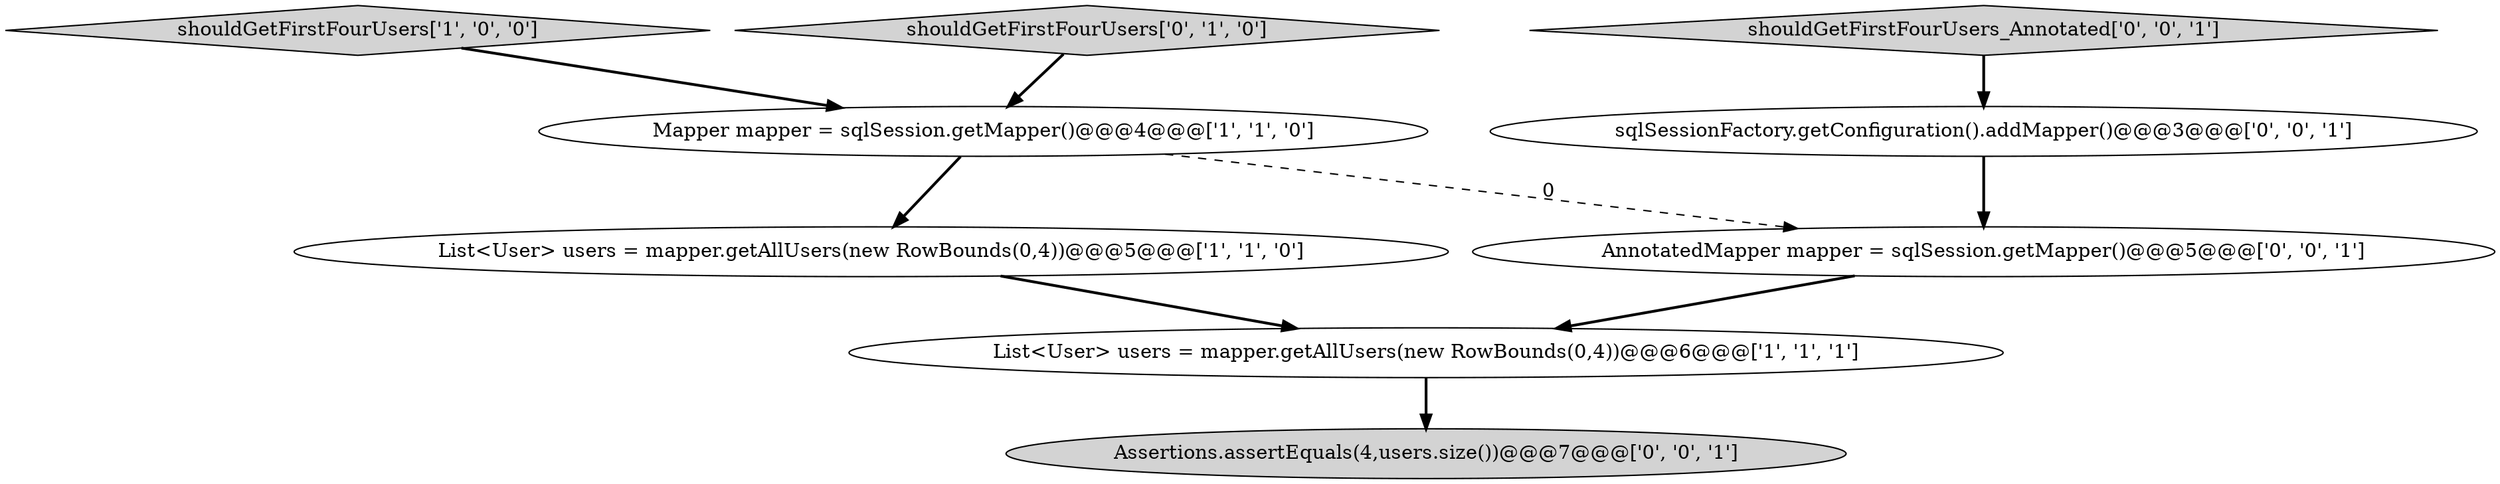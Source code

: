digraph {
2 [style = filled, label = "shouldGetFirstFourUsers['1', '0', '0']", fillcolor = lightgray, shape = diamond image = "AAA0AAABBB1BBB"];
5 [style = filled, label = "sqlSessionFactory.getConfiguration().addMapper()@@@3@@@['0', '0', '1']", fillcolor = white, shape = ellipse image = "AAA0AAABBB3BBB"];
7 [style = filled, label = "shouldGetFirstFourUsers_Annotated['0', '0', '1']", fillcolor = lightgray, shape = diamond image = "AAA0AAABBB3BBB"];
0 [style = filled, label = "Mapper mapper = sqlSession.getMapper()@@@4@@@['1', '1', '0']", fillcolor = white, shape = ellipse image = "AAA0AAABBB1BBB"];
8 [style = filled, label = "AnnotatedMapper mapper = sqlSession.getMapper()@@@5@@@['0', '0', '1']", fillcolor = white, shape = ellipse image = "AAA0AAABBB3BBB"];
3 [style = filled, label = "List<User> users = mapper.getAllUsers(new RowBounds(0,4))@@@5@@@['1', '1', '0']", fillcolor = white, shape = ellipse image = "AAA0AAABBB1BBB"];
4 [style = filled, label = "shouldGetFirstFourUsers['0', '1', '0']", fillcolor = lightgray, shape = diamond image = "AAA0AAABBB2BBB"];
1 [style = filled, label = "List<User> users = mapper.getAllUsers(new RowBounds(0,4))@@@6@@@['1', '1', '1']", fillcolor = white, shape = ellipse image = "AAA0AAABBB1BBB"];
6 [style = filled, label = "Assertions.assertEquals(4,users.size())@@@7@@@['0', '0', '1']", fillcolor = lightgray, shape = ellipse image = "AAA0AAABBB3BBB"];
0->3 [style = bold, label=""];
8->1 [style = bold, label=""];
0->8 [style = dashed, label="0"];
5->8 [style = bold, label=""];
7->5 [style = bold, label=""];
2->0 [style = bold, label=""];
1->6 [style = bold, label=""];
3->1 [style = bold, label=""];
4->0 [style = bold, label=""];
}
